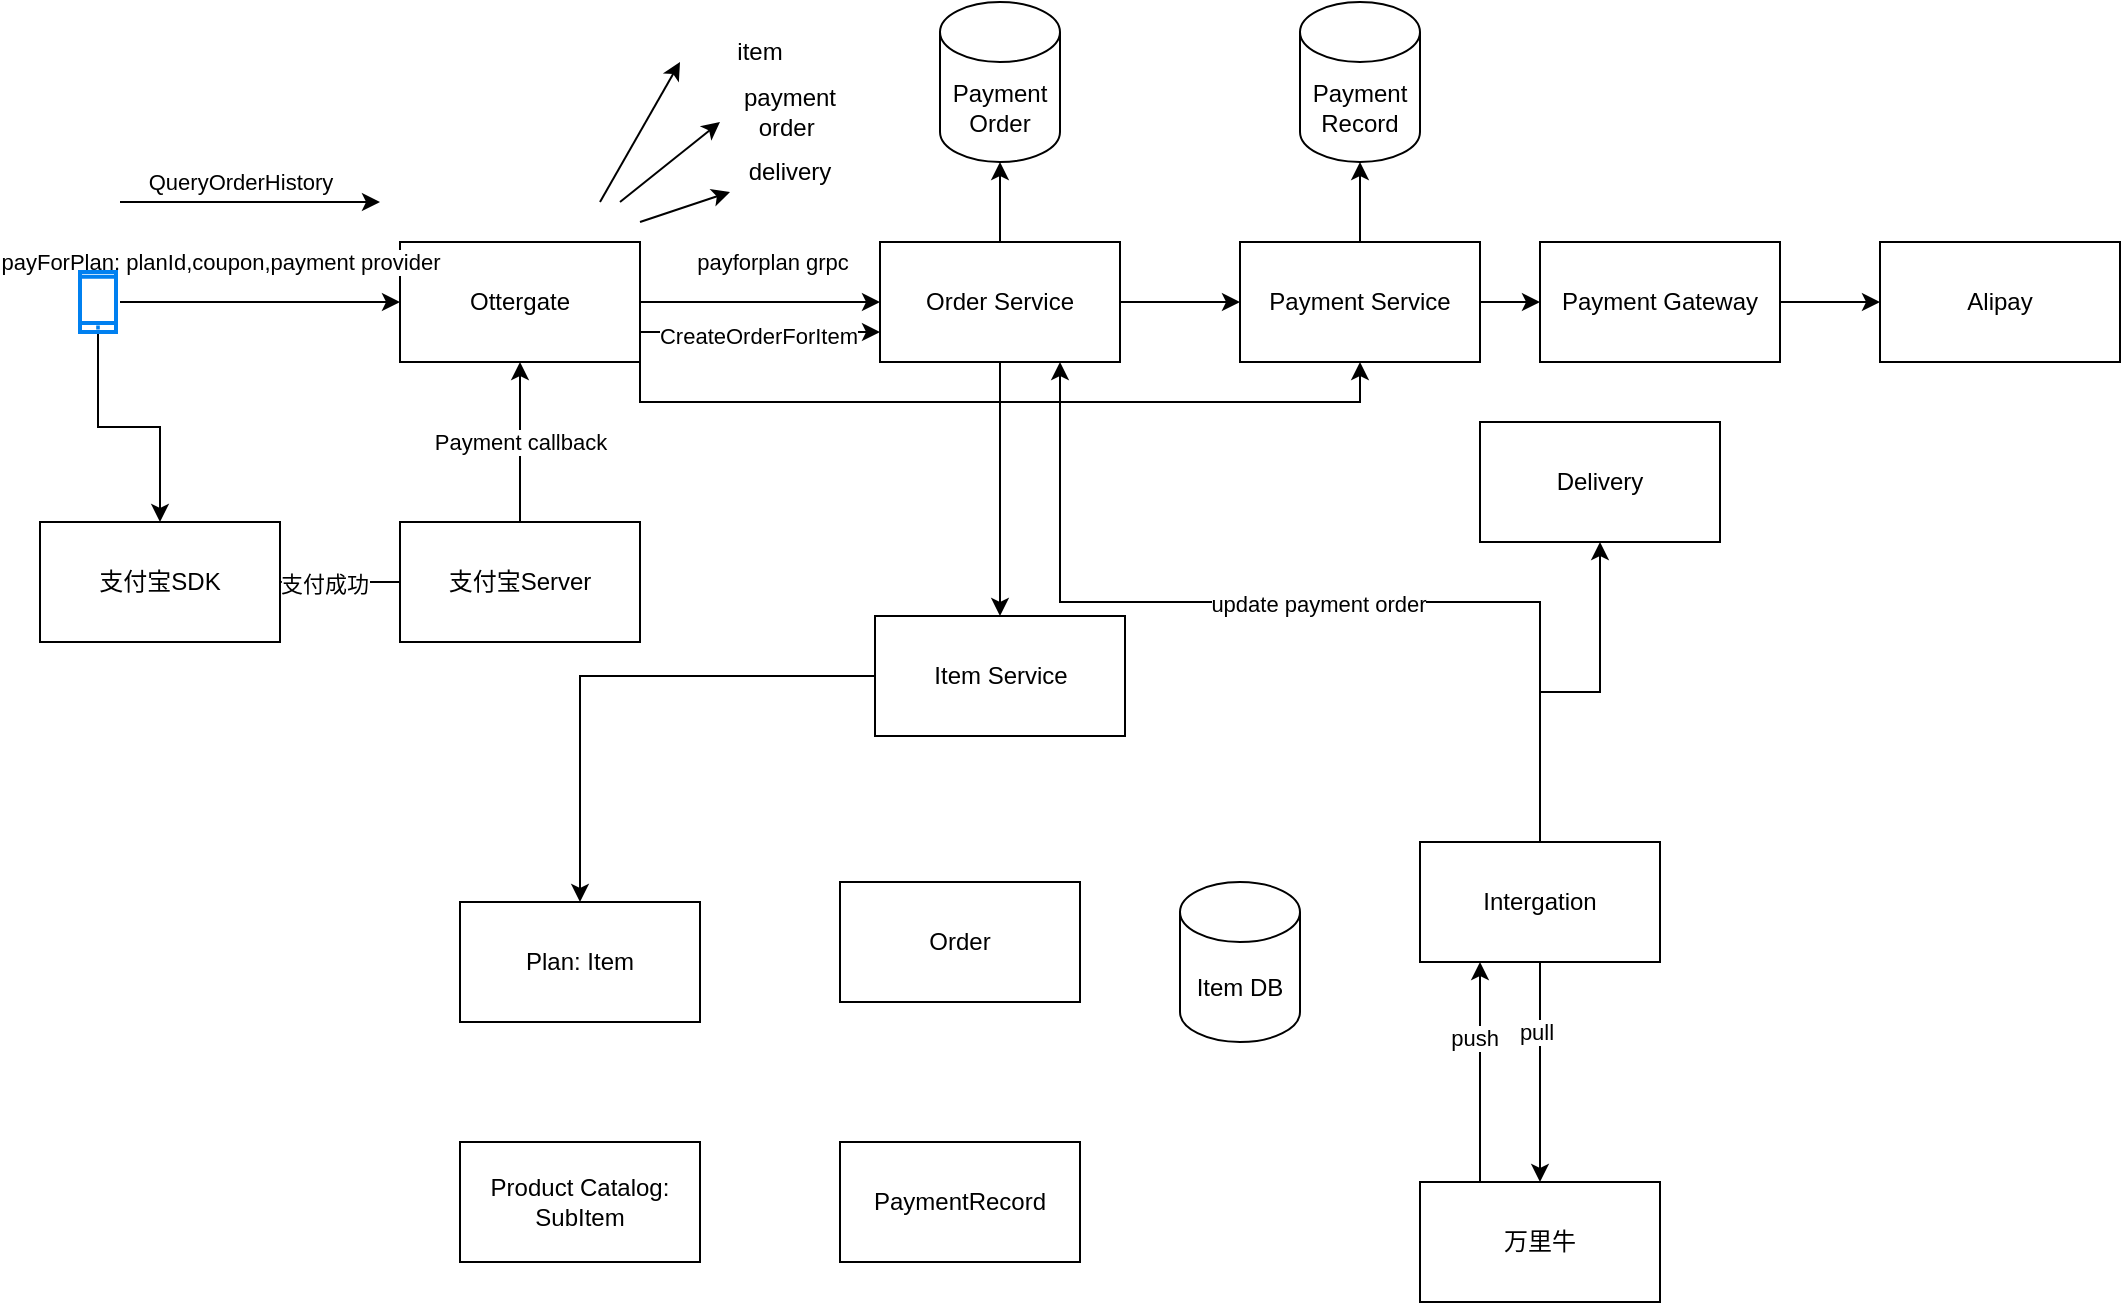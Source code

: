 <mxfile version="22.0.5" type="github">
  <diagram name="Page-1" id="daQMxPoLiWvEaAu8mH8G">
    <mxGraphModel dx="1067" dy="707" grid="1" gridSize="10" guides="1" tooltips="1" connect="1" arrows="1" fold="1" page="1" pageScale="1" pageWidth="850" pageHeight="1100" math="0" shadow="0">
      <root>
        <mxCell id="0" />
        <mxCell id="1" parent="0" />
        <mxCell id="7IKaTa6HvfbyAlti07tv-11" value="" style="edgeStyle=orthogonalEdgeStyle;rounded=0;orthogonalLoop=1;jettySize=auto;html=1;" edge="1" parent="1" source="7IKaTa6HvfbyAlti07tv-1" target="7IKaTa6HvfbyAlti07tv-10">
          <mxGeometry relative="1" as="geometry" />
        </mxCell>
        <mxCell id="7IKaTa6HvfbyAlti07tv-12" value="payforplan grpc" style="edgeLabel;html=1;align=center;verticalAlign=middle;resizable=0;points=[];" vertex="1" connectable="0" parent="7IKaTa6HvfbyAlti07tv-11">
          <mxGeometry x="0.102" y="-1" relative="1" as="geometry">
            <mxPoint y="-21" as="offset" />
          </mxGeometry>
        </mxCell>
        <mxCell id="7IKaTa6HvfbyAlti07tv-32" style="edgeStyle=orthogonalEdgeStyle;rounded=0;orthogonalLoop=1;jettySize=auto;html=1;exitX=1;exitY=0.75;exitDx=0;exitDy=0;entryX=0.5;entryY=1;entryDx=0;entryDy=0;" edge="1" parent="1" source="7IKaTa6HvfbyAlti07tv-1" target="7IKaTa6HvfbyAlti07tv-13">
          <mxGeometry relative="1" as="geometry">
            <Array as="points">
              <mxPoint x="320" y="250" />
              <mxPoint x="680" y="250" />
            </Array>
          </mxGeometry>
        </mxCell>
        <mxCell id="7IKaTa6HvfbyAlti07tv-34" style="edgeStyle=orthogonalEdgeStyle;rounded=0;orthogonalLoop=1;jettySize=auto;html=1;exitX=1;exitY=0.75;exitDx=0;exitDy=0;entryX=0;entryY=0.75;entryDx=0;entryDy=0;" edge="1" parent="1" source="7IKaTa6HvfbyAlti07tv-1" target="7IKaTa6HvfbyAlti07tv-10">
          <mxGeometry relative="1" as="geometry" />
        </mxCell>
        <mxCell id="7IKaTa6HvfbyAlti07tv-35" value="CreateOrderForItem" style="edgeLabel;html=1;align=center;verticalAlign=middle;resizable=0;points=[];" vertex="1" connectable="0" parent="7IKaTa6HvfbyAlti07tv-34">
          <mxGeometry x="-0.026" y="-2" relative="1" as="geometry">
            <mxPoint as="offset" />
          </mxGeometry>
        </mxCell>
        <mxCell id="7IKaTa6HvfbyAlti07tv-1" value="Ottergate" style="rounded=0;whiteSpace=wrap;html=1;" vertex="1" parent="1">
          <mxGeometry x="200" y="170" width="120" height="60" as="geometry" />
        </mxCell>
        <mxCell id="7IKaTa6HvfbyAlti07tv-2" value="" style="endArrow=classic;html=1;rounded=0;entryX=0;entryY=0.5;entryDx=0;entryDy=0;" edge="1" parent="1" target="7IKaTa6HvfbyAlti07tv-1">
          <mxGeometry width="50" height="50" relative="1" as="geometry">
            <mxPoint x="60" y="200" as="sourcePoint" />
            <mxPoint x="110" y="200" as="targetPoint" />
          </mxGeometry>
        </mxCell>
        <mxCell id="7IKaTa6HvfbyAlti07tv-3" value="payForPlan: planId,coupon,payment provider" style="edgeLabel;html=1;align=center;verticalAlign=middle;resizable=0;points=[];" vertex="1" connectable="0" parent="7IKaTa6HvfbyAlti07tv-2">
          <mxGeometry x="-0.6" y="-3" relative="1" as="geometry">
            <mxPoint x="22" y="-23" as="offset" />
          </mxGeometry>
        </mxCell>
        <mxCell id="7IKaTa6HvfbyAlti07tv-4" value="Plan: Item" style="rounded=0;whiteSpace=wrap;html=1;" vertex="1" parent="1">
          <mxGeometry x="230" y="500" width="120" height="60" as="geometry" />
        </mxCell>
        <mxCell id="7IKaTa6HvfbyAlti07tv-5" value="Product Catalog: SubItem" style="rounded=0;whiteSpace=wrap;html=1;" vertex="1" parent="1">
          <mxGeometry x="230" y="620" width="120" height="60" as="geometry" />
        </mxCell>
        <mxCell id="7IKaTa6HvfbyAlti07tv-6" value="Order" style="rounded=0;whiteSpace=wrap;html=1;" vertex="1" parent="1">
          <mxGeometry x="420" y="490" width="120" height="60" as="geometry" />
        </mxCell>
        <mxCell id="7IKaTa6HvfbyAlti07tv-7" value="PaymentRecord" style="rounded=0;whiteSpace=wrap;html=1;" vertex="1" parent="1">
          <mxGeometry x="420" y="620" width="120" height="60" as="geometry" />
        </mxCell>
        <mxCell id="7IKaTa6HvfbyAlti07tv-16" style="edgeStyle=orthogonalEdgeStyle;rounded=0;orthogonalLoop=1;jettySize=auto;html=1;exitX=1;exitY=0.5;exitDx=0;exitDy=0;" edge="1" parent="1" source="7IKaTa6HvfbyAlti07tv-10" target="7IKaTa6HvfbyAlti07tv-13">
          <mxGeometry relative="1" as="geometry" />
        </mxCell>
        <mxCell id="7IKaTa6HvfbyAlti07tv-36" style="edgeStyle=orthogonalEdgeStyle;rounded=0;orthogonalLoop=1;jettySize=auto;html=1;exitX=0.5;exitY=1;exitDx=0;exitDy=0;" edge="1" parent="1" source="7IKaTa6HvfbyAlti07tv-10" target="7IKaTa6HvfbyAlti07tv-33">
          <mxGeometry relative="1" as="geometry" />
        </mxCell>
        <mxCell id="7IKaTa6HvfbyAlti07tv-10" value="Order Service" style="whiteSpace=wrap;html=1;rounded=0;" vertex="1" parent="1">
          <mxGeometry x="440" y="170" width="120" height="60" as="geometry" />
        </mxCell>
        <mxCell id="7IKaTa6HvfbyAlti07tv-21" style="edgeStyle=orthogonalEdgeStyle;rounded=0;orthogonalLoop=1;jettySize=auto;html=1;exitX=1;exitY=0.5;exitDx=0;exitDy=0;entryX=0;entryY=0.5;entryDx=0;entryDy=0;" edge="1" parent="1" source="7IKaTa6HvfbyAlti07tv-13" target="7IKaTa6HvfbyAlti07tv-19">
          <mxGeometry relative="1" as="geometry" />
        </mxCell>
        <mxCell id="7IKaTa6HvfbyAlti07tv-13" value="Payment Service" style="whiteSpace=wrap;html=1;rounded=0;" vertex="1" parent="1">
          <mxGeometry x="620" y="170" width="120" height="60" as="geometry" />
        </mxCell>
        <mxCell id="7IKaTa6HvfbyAlti07tv-14" value="Payment&lt;br&gt;Order" style="shape=cylinder3;whiteSpace=wrap;html=1;boundedLbl=1;backgroundOutline=1;size=15;" vertex="1" parent="1">
          <mxGeometry x="470" y="50" width="60" height="80" as="geometry" />
        </mxCell>
        <mxCell id="7IKaTa6HvfbyAlti07tv-15" style="edgeStyle=orthogonalEdgeStyle;rounded=0;orthogonalLoop=1;jettySize=auto;html=1;exitX=0.5;exitY=0;exitDx=0;exitDy=0;entryX=0.5;entryY=1;entryDx=0;entryDy=0;entryPerimeter=0;" edge="1" parent="1" source="7IKaTa6HvfbyAlti07tv-10" target="7IKaTa6HvfbyAlti07tv-14">
          <mxGeometry relative="1" as="geometry" />
        </mxCell>
        <mxCell id="7IKaTa6HvfbyAlti07tv-17" value="Payment&lt;br&gt;Record" style="shape=cylinder3;whiteSpace=wrap;html=1;boundedLbl=1;backgroundOutline=1;size=15;" vertex="1" parent="1">
          <mxGeometry x="650" y="50" width="60" height="80" as="geometry" />
        </mxCell>
        <mxCell id="7IKaTa6HvfbyAlti07tv-18" style="edgeStyle=orthogonalEdgeStyle;rounded=0;orthogonalLoop=1;jettySize=auto;html=1;entryX=0.5;entryY=1;entryDx=0;entryDy=0;entryPerimeter=0;" edge="1" parent="1" source="7IKaTa6HvfbyAlti07tv-13" target="7IKaTa6HvfbyAlti07tv-17">
          <mxGeometry relative="1" as="geometry" />
        </mxCell>
        <mxCell id="7IKaTa6HvfbyAlti07tv-22" style="edgeStyle=orthogonalEdgeStyle;rounded=0;orthogonalLoop=1;jettySize=auto;html=1;exitX=1;exitY=0.5;exitDx=0;exitDy=0;entryX=0;entryY=0.5;entryDx=0;entryDy=0;" edge="1" parent="1" source="7IKaTa6HvfbyAlti07tv-19" target="7IKaTa6HvfbyAlti07tv-20">
          <mxGeometry relative="1" as="geometry" />
        </mxCell>
        <mxCell id="7IKaTa6HvfbyAlti07tv-19" value="Payment Gateway" style="whiteSpace=wrap;html=1;rounded=0;" vertex="1" parent="1">
          <mxGeometry x="770" y="170" width="120" height="60" as="geometry" />
        </mxCell>
        <mxCell id="7IKaTa6HvfbyAlti07tv-20" value="Alipay" style="whiteSpace=wrap;html=1;rounded=0;" vertex="1" parent="1">
          <mxGeometry x="940" y="170" width="120" height="60" as="geometry" />
        </mxCell>
        <mxCell id="7IKaTa6HvfbyAlti07tv-23" value="Item DB" style="shape=cylinder3;whiteSpace=wrap;html=1;boundedLbl=1;backgroundOutline=1;size=15;" vertex="1" parent="1">
          <mxGeometry x="590" y="490" width="60" height="80" as="geometry" />
        </mxCell>
        <mxCell id="7IKaTa6HvfbyAlti07tv-26" style="edgeStyle=orthogonalEdgeStyle;rounded=0;orthogonalLoop=1;jettySize=auto;html=1;entryX=0.5;entryY=0;entryDx=0;entryDy=0;" edge="1" parent="1" source="7IKaTa6HvfbyAlti07tv-24" target="7IKaTa6HvfbyAlti07tv-25">
          <mxGeometry relative="1" as="geometry" />
        </mxCell>
        <mxCell id="7IKaTa6HvfbyAlti07tv-24" value="" style="html=1;verticalLabelPosition=bottom;align=center;labelBackgroundColor=#ffffff;verticalAlign=top;strokeWidth=2;strokeColor=#0080F0;shadow=0;dashed=0;shape=mxgraph.ios7.icons.smartphone;" vertex="1" parent="1">
          <mxGeometry x="40" y="185" width="18" height="30" as="geometry" />
        </mxCell>
        <mxCell id="7IKaTa6HvfbyAlti07tv-25" value="支付宝SDK" style="rounded=0;whiteSpace=wrap;html=1;" vertex="1" parent="1">
          <mxGeometry x="20" y="310" width="120" height="60" as="geometry" />
        </mxCell>
        <mxCell id="7IKaTa6HvfbyAlti07tv-28" style="edgeStyle=orthogonalEdgeStyle;rounded=0;orthogonalLoop=1;jettySize=auto;html=1;exitX=0;exitY=0.5;exitDx=0;exitDy=0;entryX=1;entryY=0.5;entryDx=0;entryDy=0;" edge="1" parent="1" source="7IKaTa6HvfbyAlti07tv-27" target="7IKaTa6HvfbyAlti07tv-25">
          <mxGeometry relative="1" as="geometry" />
        </mxCell>
        <mxCell id="7IKaTa6HvfbyAlti07tv-29" value="支付成功" style="edgeLabel;html=1;align=center;verticalAlign=middle;resizable=0;points=[];" vertex="1" connectable="0" parent="7IKaTa6HvfbyAlti07tv-28">
          <mxGeometry x="0.279" y="1" relative="1" as="geometry">
            <mxPoint as="offset" />
          </mxGeometry>
        </mxCell>
        <mxCell id="7IKaTa6HvfbyAlti07tv-30" style="edgeStyle=orthogonalEdgeStyle;rounded=0;orthogonalLoop=1;jettySize=auto;html=1;exitX=0.5;exitY=0;exitDx=0;exitDy=0;entryX=0.5;entryY=1;entryDx=0;entryDy=0;" edge="1" parent="1" source="7IKaTa6HvfbyAlti07tv-27" target="7IKaTa6HvfbyAlti07tv-1">
          <mxGeometry relative="1" as="geometry" />
        </mxCell>
        <mxCell id="7IKaTa6HvfbyAlti07tv-31" value="Payment callback" style="edgeLabel;html=1;align=center;verticalAlign=middle;resizable=0;points=[];" vertex="1" connectable="0" parent="7IKaTa6HvfbyAlti07tv-30">
          <mxGeometry x="-0.3" y="-1" relative="1" as="geometry">
            <mxPoint x="-1" y="-12" as="offset" />
          </mxGeometry>
        </mxCell>
        <mxCell id="7IKaTa6HvfbyAlti07tv-27" value="支付宝Server" style="rounded=0;whiteSpace=wrap;html=1;" vertex="1" parent="1">
          <mxGeometry x="200" y="310" width="120" height="60" as="geometry" />
        </mxCell>
        <mxCell id="7IKaTa6HvfbyAlti07tv-37" style="edgeStyle=orthogonalEdgeStyle;rounded=0;orthogonalLoop=1;jettySize=auto;html=1;exitX=0;exitY=0.5;exitDx=0;exitDy=0;entryX=0.5;entryY=0;entryDx=0;entryDy=0;" edge="1" parent="1" source="7IKaTa6HvfbyAlti07tv-33" target="7IKaTa6HvfbyAlti07tv-4">
          <mxGeometry relative="1" as="geometry" />
        </mxCell>
        <mxCell id="7IKaTa6HvfbyAlti07tv-33" value="Item Service" style="rounded=0;whiteSpace=wrap;html=1;" vertex="1" parent="1">
          <mxGeometry x="437.5" y="357" width="125" height="60" as="geometry" />
        </mxCell>
        <mxCell id="7IKaTa6HvfbyAlti07tv-38" value="" style="endArrow=classic;html=1;rounded=0;" edge="1" parent="1">
          <mxGeometry width="50" height="50" relative="1" as="geometry">
            <mxPoint x="60" y="150" as="sourcePoint" />
            <mxPoint x="190" y="150" as="targetPoint" />
          </mxGeometry>
        </mxCell>
        <mxCell id="7IKaTa6HvfbyAlti07tv-39" value="QueryOrderHistory" style="edgeLabel;html=1;align=center;verticalAlign=middle;resizable=0;points=[];" vertex="1" connectable="0" parent="7IKaTa6HvfbyAlti07tv-38">
          <mxGeometry x="-0.387" y="-1" relative="1" as="geometry">
            <mxPoint x="20" y="-11" as="offset" />
          </mxGeometry>
        </mxCell>
        <mxCell id="7IKaTa6HvfbyAlti07tv-40" value="" style="endArrow=classic;html=1;rounded=0;" edge="1" parent="1">
          <mxGeometry width="50" height="50" relative="1" as="geometry">
            <mxPoint x="310" y="150" as="sourcePoint" />
            <mxPoint x="360" y="110" as="targetPoint" />
          </mxGeometry>
        </mxCell>
        <mxCell id="7IKaTa6HvfbyAlti07tv-41" value="" style="endArrow=classic;html=1;rounded=0;" edge="1" parent="1" target="7IKaTa6HvfbyAlti07tv-43">
          <mxGeometry width="50" height="50" relative="1" as="geometry">
            <mxPoint x="320" y="160" as="sourcePoint" />
            <mxPoint x="370" y="150" as="targetPoint" />
          </mxGeometry>
        </mxCell>
        <mxCell id="7IKaTa6HvfbyAlti07tv-42" value="payment order&amp;nbsp;" style="text;html=1;strokeColor=none;fillColor=none;align=center;verticalAlign=middle;whiteSpace=wrap;rounded=0;" vertex="1" parent="1">
          <mxGeometry x="365" y="90" width="60" height="30" as="geometry" />
        </mxCell>
        <mxCell id="7IKaTa6HvfbyAlti07tv-43" value="delivery" style="text;html=1;strokeColor=none;fillColor=none;align=center;verticalAlign=middle;whiteSpace=wrap;rounded=0;" vertex="1" parent="1">
          <mxGeometry x="365" y="120" width="60" height="30" as="geometry" />
        </mxCell>
        <mxCell id="7IKaTa6HvfbyAlti07tv-44" value="" style="endArrow=classic;html=1;rounded=0;" edge="1" parent="1">
          <mxGeometry width="50" height="50" relative="1" as="geometry">
            <mxPoint x="300" y="150" as="sourcePoint" />
            <mxPoint x="340" y="80" as="targetPoint" />
          </mxGeometry>
        </mxCell>
        <mxCell id="7IKaTa6HvfbyAlti07tv-45" value="item" style="text;html=1;strokeColor=none;fillColor=none;align=center;verticalAlign=middle;whiteSpace=wrap;rounded=0;" vertex="1" parent="1">
          <mxGeometry x="350" y="60" width="60" height="30" as="geometry" />
        </mxCell>
        <mxCell id="7IKaTa6HvfbyAlti07tv-50" style="edgeStyle=orthogonalEdgeStyle;rounded=0;orthogonalLoop=1;jettySize=auto;html=1;exitX=0.5;exitY=1;exitDx=0;exitDy=0;entryX=0.5;entryY=0;entryDx=0;entryDy=0;" edge="1" parent="1" source="7IKaTa6HvfbyAlti07tv-46" target="7IKaTa6HvfbyAlti07tv-48">
          <mxGeometry relative="1" as="geometry" />
        </mxCell>
        <mxCell id="7IKaTa6HvfbyAlti07tv-51" value="pull" style="edgeLabel;html=1;align=center;verticalAlign=middle;resizable=0;points=[];" vertex="1" connectable="0" parent="7IKaTa6HvfbyAlti07tv-50">
          <mxGeometry x="-0.368" y="-2" relative="1" as="geometry">
            <mxPoint as="offset" />
          </mxGeometry>
        </mxCell>
        <mxCell id="7IKaTa6HvfbyAlti07tv-52" style="edgeStyle=orthogonalEdgeStyle;rounded=0;orthogonalLoop=1;jettySize=auto;html=1;exitX=0.5;exitY=0;exitDx=0;exitDy=0;entryX=0.75;entryY=1;entryDx=0;entryDy=0;" edge="1" parent="1" source="7IKaTa6HvfbyAlti07tv-46" target="7IKaTa6HvfbyAlti07tv-10">
          <mxGeometry relative="1" as="geometry" />
        </mxCell>
        <mxCell id="7IKaTa6HvfbyAlti07tv-53" value="update payment order" style="edgeLabel;html=1;align=center;verticalAlign=middle;resizable=0;points=[];" vertex="1" connectable="0" parent="7IKaTa6HvfbyAlti07tv-52">
          <mxGeometry x="-0.035" y="1" relative="1" as="geometry">
            <mxPoint as="offset" />
          </mxGeometry>
        </mxCell>
        <mxCell id="7IKaTa6HvfbyAlti07tv-55" style="edgeStyle=orthogonalEdgeStyle;rounded=0;orthogonalLoop=1;jettySize=auto;html=1;exitX=0.5;exitY=0;exitDx=0;exitDy=0;" edge="1" parent="1" source="7IKaTa6HvfbyAlti07tv-46" target="7IKaTa6HvfbyAlti07tv-54">
          <mxGeometry relative="1" as="geometry" />
        </mxCell>
        <mxCell id="7IKaTa6HvfbyAlti07tv-46" value="Intergation" style="rounded=0;whiteSpace=wrap;html=1;" vertex="1" parent="1">
          <mxGeometry x="710" y="470" width="120" height="60" as="geometry" />
        </mxCell>
        <mxCell id="7IKaTa6HvfbyAlti07tv-47" value="" style="shape=image;html=1;verticalAlign=top;verticalLabelPosition=bottom;labelBackgroundColor=#ffffff;imageAspect=0;aspect=fixed;image=https://cdn3.iconfinder.com/data/icons/UltimateGnome/128x128/status/gnome-fs-loading-icon.png" vertex="1" parent="1">
          <mxGeometry x="780" y="540" width="40" height="40" as="geometry" />
        </mxCell>
        <mxCell id="7IKaTa6HvfbyAlti07tv-56" style="edgeStyle=orthogonalEdgeStyle;rounded=0;orthogonalLoop=1;jettySize=auto;html=1;exitX=0.25;exitY=0;exitDx=0;exitDy=0;entryX=0.25;entryY=1;entryDx=0;entryDy=0;" edge="1" parent="1" source="7IKaTa6HvfbyAlti07tv-48" target="7IKaTa6HvfbyAlti07tv-46">
          <mxGeometry relative="1" as="geometry" />
        </mxCell>
        <mxCell id="7IKaTa6HvfbyAlti07tv-57" value="push" style="edgeLabel;html=1;align=center;verticalAlign=middle;resizable=0;points=[];" vertex="1" connectable="0" parent="7IKaTa6HvfbyAlti07tv-56">
          <mxGeometry x="0.309" y="3" relative="1" as="geometry">
            <mxPoint as="offset" />
          </mxGeometry>
        </mxCell>
        <mxCell id="7IKaTa6HvfbyAlti07tv-48" value="万里牛" style="rounded=0;whiteSpace=wrap;html=1;" vertex="1" parent="1">
          <mxGeometry x="710" y="640" width="120" height="60" as="geometry" />
        </mxCell>
        <mxCell id="7IKaTa6HvfbyAlti07tv-54" value="Delivery" style="rounded=0;whiteSpace=wrap;html=1;" vertex="1" parent="1">
          <mxGeometry x="740" y="260" width="120" height="60" as="geometry" />
        </mxCell>
      </root>
    </mxGraphModel>
  </diagram>
</mxfile>
